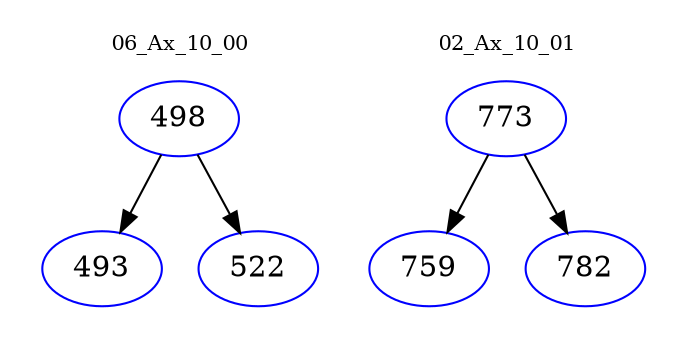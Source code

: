 digraph{
subgraph cluster_0 {
color = white
label = "06_Ax_10_00";
fontsize=10;
T0_498 [label="498", color="blue"]
T0_498 -> T0_493 [color="black"]
T0_493 [label="493", color="blue"]
T0_498 -> T0_522 [color="black"]
T0_522 [label="522", color="blue"]
}
subgraph cluster_1 {
color = white
label = "02_Ax_10_01";
fontsize=10;
T1_773 [label="773", color="blue"]
T1_773 -> T1_759 [color="black"]
T1_759 [label="759", color="blue"]
T1_773 -> T1_782 [color="black"]
T1_782 [label="782", color="blue"]
}
}
